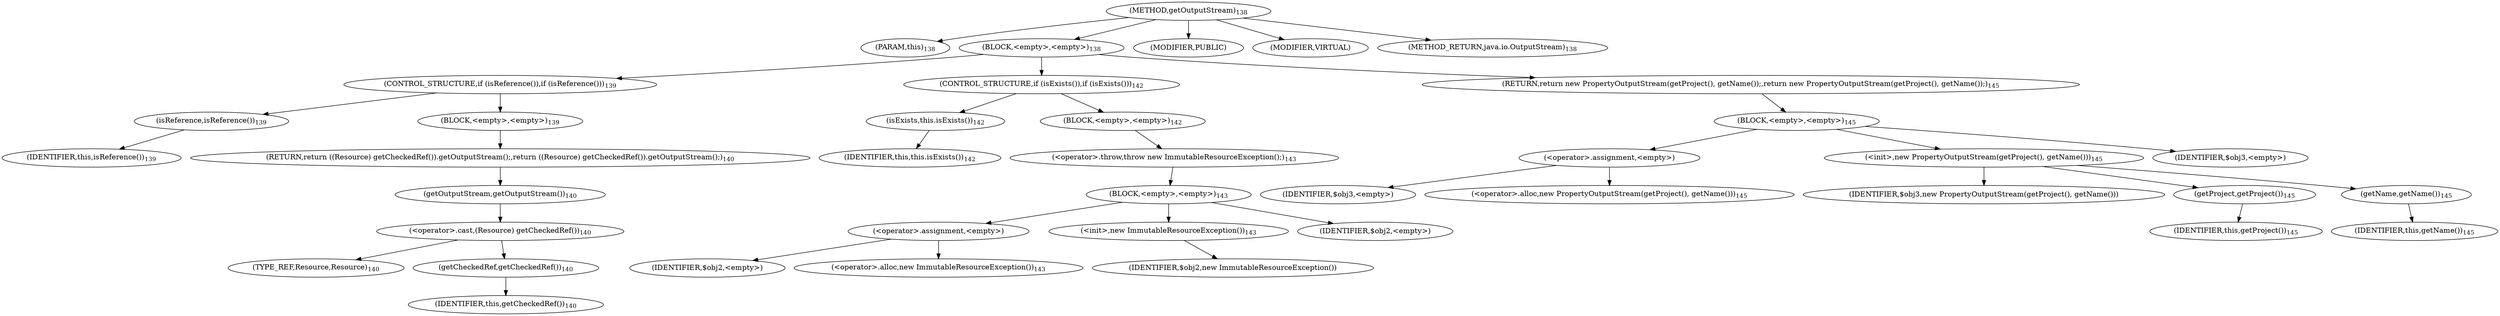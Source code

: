 digraph "getOutputStream" {  
"176" [label = <(METHOD,getOutputStream)<SUB>138</SUB>> ]
"31" [label = <(PARAM,this)<SUB>138</SUB>> ]
"177" [label = <(BLOCK,&lt;empty&gt;,&lt;empty&gt;)<SUB>138</SUB>> ]
"178" [label = <(CONTROL_STRUCTURE,if (isReference()),if (isReference()))<SUB>139</SUB>> ]
"179" [label = <(isReference,isReference())<SUB>139</SUB>> ]
"30" [label = <(IDENTIFIER,this,isReference())<SUB>139</SUB>> ]
"180" [label = <(BLOCK,&lt;empty&gt;,&lt;empty&gt;)<SUB>139</SUB>> ]
"181" [label = <(RETURN,return ((Resource) getCheckedRef()).getOutputStream();,return ((Resource) getCheckedRef()).getOutputStream();)<SUB>140</SUB>> ]
"182" [label = <(getOutputStream,getOutputStream())<SUB>140</SUB>> ]
"183" [label = <(&lt;operator&gt;.cast,(Resource) getCheckedRef())<SUB>140</SUB>> ]
"184" [label = <(TYPE_REF,Resource,Resource)<SUB>140</SUB>> ]
"185" [label = <(getCheckedRef,getCheckedRef())<SUB>140</SUB>> ]
"32" [label = <(IDENTIFIER,this,getCheckedRef())<SUB>140</SUB>> ]
"186" [label = <(CONTROL_STRUCTURE,if (isExists()),if (isExists()))<SUB>142</SUB>> ]
"187" [label = <(isExists,this.isExists())<SUB>142</SUB>> ]
"33" [label = <(IDENTIFIER,this,this.isExists())<SUB>142</SUB>> ]
"188" [label = <(BLOCK,&lt;empty&gt;,&lt;empty&gt;)<SUB>142</SUB>> ]
"189" [label = <(&lt;operator&gt;.throw,throw new ImmutableResourceException();)<SUB>143</SUB>> ]
"190" [label = <(BLOCK,&lt;empty&gt;,&lt;empty&gt;)<SUB>143</SUB>> ]
"191" [label = <(&lt;operator&gt;.assignment,&lt;empty&gt;)> ]
"192" [label = <(IDENTIFIER,$obj2,&lt;empty&gt;)> ]
"193" [label = <(&lt;operator&gt;.alloc,new ImmutableResourceException())<SUB>143</SUB>> ]
"194" [label = <(&lt;init&gt;,new ImmutableResourceException())<SUB>143</SUB>> ]
"195" [label = <(IDENTIFIER,$obj2,new ImmutableResourceException())> ]
"196" [label = <(IDENTIFIER,$obj2,&lt;empty&gt;)> ]
"197" [label = <(RETURN,return new PropertyOutputStream(getProject(), getName());,return new PropertyOutputStream(getProject(), getName());)<SUB>145</SUB>> ]
"198" [label = <(BLOCK,&lt;empty&gt;,&lt;empty&gt;)<SUB>145</SUB>> ]
"199" [label = <(&lt;operator&gt;.assignment,&lt;empty&gt;)> ]
"200" [label = <(IDENTIFIER,$obj3,&lt;empty&gt;)> ]
"201" [label = <(&lt;operator&gt;.alloc,new PropertyOutputStream(getProject(), getName()))<SUB>145</SUB>> ]
"202" [label = <(&lt;init&gt;,new PropertyOutputStream(getProject(), getName()))<SUB>145</SUB>> ]
"203" [label = <(IDENTIFIER,$obj3,new PropertyOutputStream(getProject(), getName()))> ]
"204" [label = <(getProject,getProject())<SUB>145</SUB>> ]
"34" [label = <(IDENTIFIER,this,getProject())<SUB>145</SUB>> ]
"205" [label = <(getName,getName())<SUB>145</SUB>> ]
"35" [label = <(IDENTIFIER,this,getName())<SUB>145</SUB>> ]
"206" [label = <(IDENTIFIER,$obj3,&lt;empty&gt;)> ]
"207" [label = <(MODIFIER,PUBLIC)> ]
"208" [label = <(MODIFIER,VIRTUAL)> ]
"209" [label = <(METHOD_RETURN,java.io.OutputStream)<SUB>138</SUB>> ]
  "176" -> "31" 
  "176" -> "177" 
  "176" -> "207" 
  "176" -> "208" 
  "176" -> "209" 
  "177" -> "178" 
  "177" -> "186" 
  "177" -> "197" 
  "178" -> "179" 
  "178" -> "180" 
  "179" -> "30" 
  "180" -> "181" 
  "181" -> "182" 
  "182" -> "183" 
  "183" -> "184" 
  "183" -> "185" 
  "185" -> "32" 
  "186" -> "187" 
  "186" -> "188" 
  "187" -> "33" 
  "188" -> "189" 
  "189" -> "190" 
  "190" -> "191" 
  "190" -> "194" 
  "190" -> "196" 
  "191" -> "192" 
  "191" -> "193" 
  "194" -> "195" 
  "197" -> "198" 
  "198" -> "199" 
  "198" -> "202" 
  "198" -> "206" 
  "199" -> "200" 
  "199" -> "201" 
  "202" -> "203" 
  "202" -> "204" 
  "202" -> "205" 
  "204" -> "34" 
  "205" -> "35" 
}
